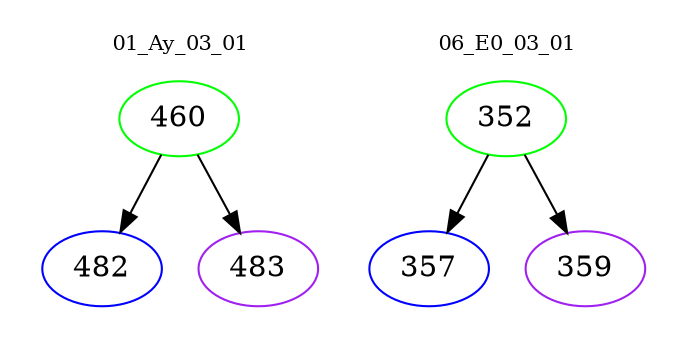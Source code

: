 digraph{
subgraph cluster_0 {
color = white
label = "01_Ay_03_01";
fontsize=10;
T0_460 [label="460", color="green"]
T0_460 -> T0_482 [color="black"]
T0_482 [label="482", color="blue"]
T0_460 -> T0_483 [color="black"]
T0_483 [label="483", color="purple"]
}
subgraph cluster_1 {
color = white
label = "06_E0_03_01";
fontsize=10;
T1_352 [label="352", color="green"]
T1_352 -> T1_357 [color="black"]
T1_357 [label="357", color="blue"]
T1_352 -> T1_359 [color="black"]
T1_359 [label="359", color="purple"]
}
}
